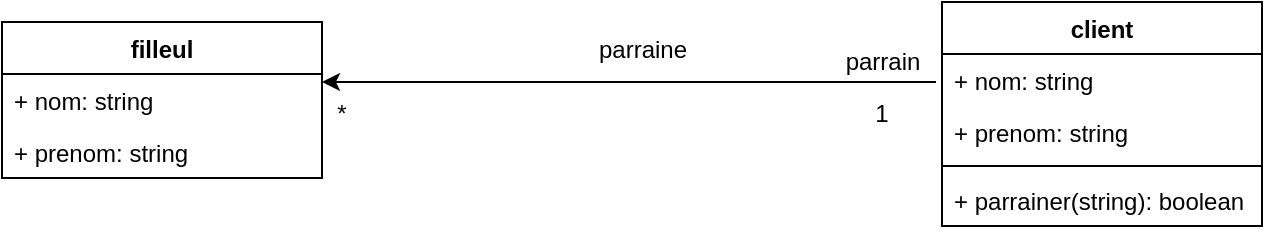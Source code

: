 <mxfile>
    <diagram id="BSacG-9W4psc0Owqx7hd" name="Page-1">
        <mxGraphModel dx="990" dy="657" grid="1" gridSize="10" guides="1" tooltips="1" connect="1" arrows="1" fold="1" page="1" pageScale="1" pageWidth="827" pageHeight="1169" math="0" shadow="0">
            <root>
                <mxCell id="0"/>
                <mxCell id="1" parent="0"/>
                <mxCell id="2" value="filleul" style="swimlane;fontStyle=1;align=center;verticalAlign=top;childLayout=stackLayout;horizontal=1;startSize=26;horizontalStack=0;resizeParent=1;resizeParentMax=0;resizeLast=0;collapsible=1;marginBottom=0;" parent="1" vertex="1">
                    <mxGeometry x="20" y="100" width="160" height="78" as="geometry"/>
                </mxCell>
                <mxCell id="49" value="+ nom: string&#10;" style="text;strokeColor=none;fillColor=none;align=left;verticalAlign=top;spacingLeft=4;spacingRight=4;overflow=hidden;rotatable=0;points=[[0,0.5],[1,0.5]];portConstraint=eastwest;" vertex="1" parent="2">
                    <mxGeometry y="26" width="160" height="26" as="geometry"/>
                </mxCell>
                <mxCell id="50" value="+ prenom: string&#10;" style="text;strokeColor=none;fillColor=none;align=left;verticalAlign=top;spacingLeft=4;spacingRight=4;overflow=hidden;rotatable=0;points=[[0,0.5],[1,0.5]];portConstraint=eastwest;" vertex="1" parent="2">
                    <mxGeometry y="52" width="160" height="26" as="geometry"/>
                </mxCell>
                <mxCell id="35" value="client" style="swimlane;fontStyle=1;align=center;verticalAlign=top;childLayout=stackLayout;horizontal=1;startSize=26;horizontalStack=0;resizeParent=1;resizeParentMax=0;resizeLast=0;collapsible=1;marginBottom=0;" parent="1" vertex="1">
                    <mxGeometry x="490" y="90" width="160" height="112" as="geometry"/>
                </mxCell>
                <mxCell id="36" value="+ nom: string&#10;" style="text;strokeColor=none;fillColor=none;align=left;verticalAlign=top;spacingLeft=4;spacingRight=4;overflow=hidden;rotatable=0;points=[[0,0.5],[1,0.5]];portConstraint=eastwest;" parent="35" vertex="1">
                    <mxGeometry y="26" width="160" height="26" as="geometry"/>
                </mxCell>
                <mxCell id="38" value="+ prenom: string&#10;" style="text;strokeColor=none;fillColor=none;align=left;verticalAlign=top;spacingLeft=4;spacingRight=4;overflow=hidden;rotatable=0;points=[[0,0.5],[1,0.5]];portConstraint=eastwest;" parent="35" vertex="1">
                    <mxGeometry y="52" width="160" height="26" as="geometry"/>
                </mxCell>
                <mxCell id="44" value="" style="line;strokeWidth=1;fillColor=none;align=left;verticalAlign=middle;spacingTop=-1;spacingLeft=3;spacingRight=3;rotatable=0;labelPosition=right;points=[];portConstraint=eastwest;" parent="35" vertex="1">
                    <mxGeometry y="78" width="160" height="8" as="geometry"/>
                </mxCell>
                <mxCell id="43" value="+ parrainer(string): boolean" style="text;strokeColor=none;fillColor=none;align=left;verticalAlign=top;spacingLeft=4;spacingRight=4;overflow=hidden;rotatable=0;points=[[0,0.5],[1,0.5]];portConstraint=eastwest;" parent="35" vertex="1">
                    <mxGeometry y="86" width="160" height="26" as="geometry"/>
                </mxCell>
                <mxCell id="42" value="" style="edgeStyle=elbowEdgeStyle;html=1;endArrow=classic;elbow=vertical;endFill=1;" parent="1" edge="1">
                    <mxGeometry width="160" relative="1" as="geometry">
                        <mxPoint x="487" y="130" as="sourcePoint"/>
                        <mxPoint x="180" y="130" as="targetPoint"/>
                        <Array as="points">
                            <mxPoint x="290" y="130"/>
                        </Array>
                    </mxGeometry>
                </mxCell>
                <mxCell id="45" value="parraine" style="text;html=1;align=center;" parent="1" vertex="1">
                    <mxGeometry x="240" y="100" width="200" height="25" as="geometry"/>
                </mxCell>
                <mxCell id="48" value="*" style="text;html=1;strokeColor=none;fillColor=none;align=center;verticalAlign=middle;whiteSpace=wrap;rounded=0;" parent="1" vertex="1">
                    <mxGeometry x="160" y="131" width="60" height="30" as="geometry"/>
                </mxCell>
                <mxCell id="52" value="1" style="text;html=1;strokeColor=none;fillColor=none;align=center;verticalAlign=middle;whiteSpace=wrap;rounded=0;" vertex="1" parent="1">
                    <mxGeometry x="430" y="131" width="60" height="30" as="geometry"/>
                </mxCell>
                <mxCell id="53" value="parrain" style="text;html=1;align=center;" vertex="1" parent="1">
                    <mxGeometry x="360" y="106" width="200" height="25" as="geometry"/>
                </mxCell>
            </root>
        </mxGraphModel>
    </diagram>
</mxfile>